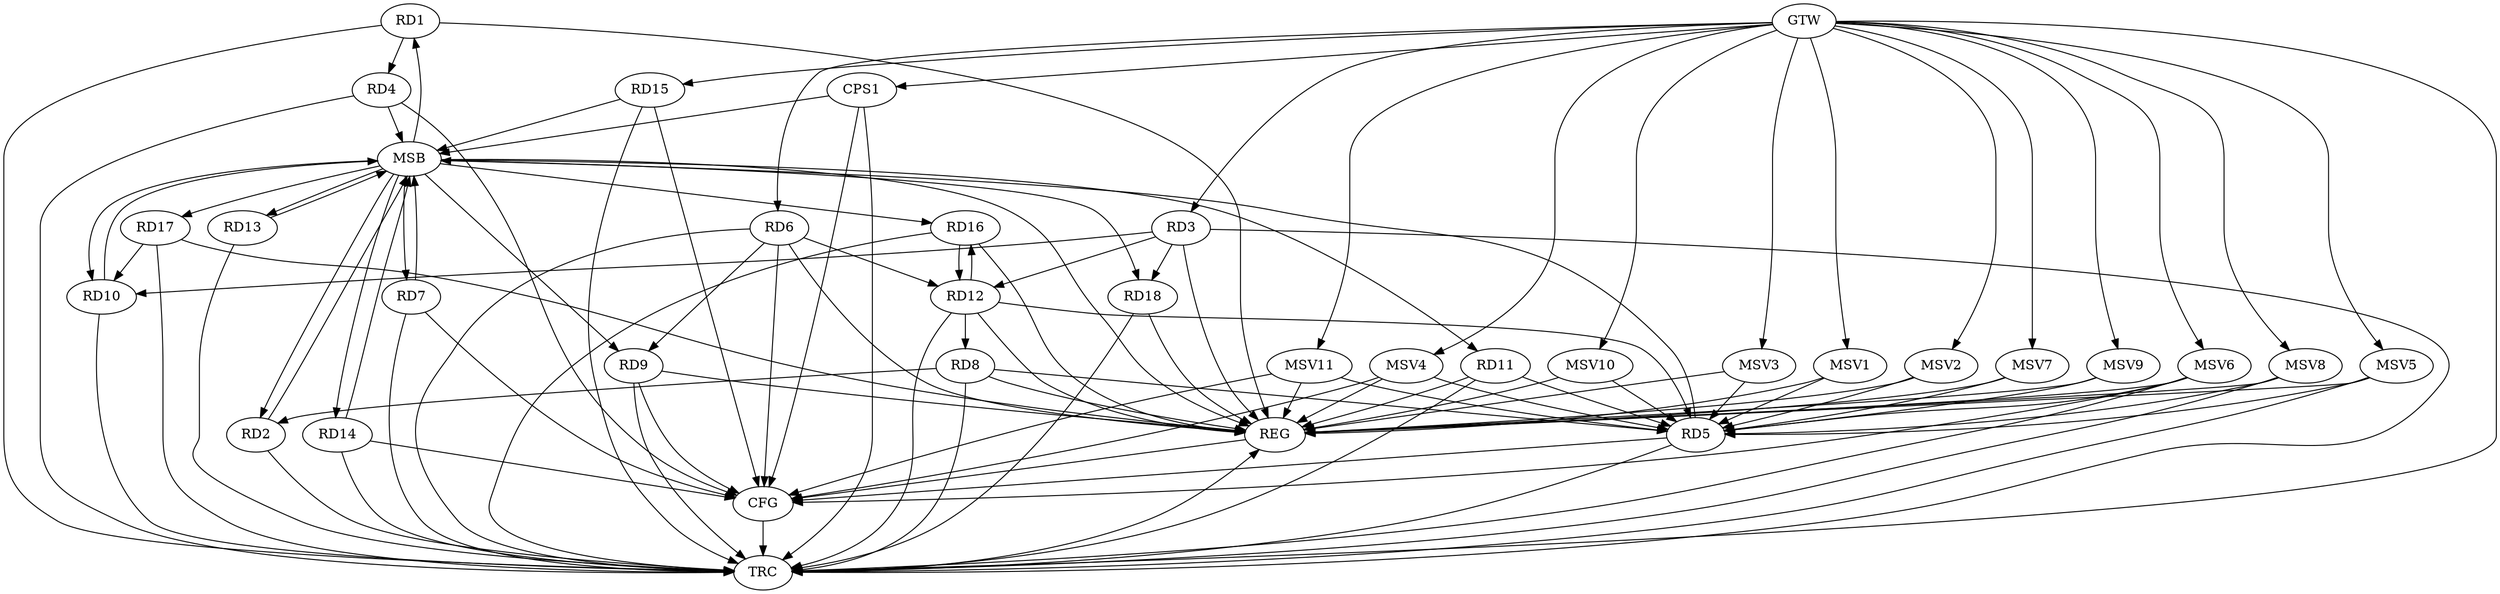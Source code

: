 strict digraph G {
  RD1 [ label="RD1" ];
  RD2 [ label="RD2" ];
  RD3 [ label="RD3" ];
  RD4 [ label="RD4" ];
  RD5 [ label="RD5" ];
  RD6 [ label="RD6" ];
  RD7 [ label="RD7" ];
  RD8 [ label="RD8" ];
  RD9 [ label="RD9" ];
  RD10 [ label="RD10" ];
  RD11 [ label="RD11" ];
  RD12 [ label="RD12" ];
  RD13 [ label="RD13" ];
  RD14 [ label="RD14" ];
  RD15 [ label="RD15" ];
  RD16 [ label="RD16" ];
  RD17 [ label="RD17" ];
  RD18 [ label="RD18" ];
  CPS1 [ label="CPS1" ];
  GTW [ label="GTW" ];
  REG [ label="REG" ];
  MSB [ label="MSB" ];
  CFG [ label="CFG" ];
  TRC [ label="TRC" ];
  MSV1 [ label="MSV1" ];
  MSV2 [ label="MSV2" ];
  MSV3 [ label="MSV3" ];
  MSV4 [ label="MSV4" ];
  MSV5 [ label="MSV5" ];
  MSV6 [ label="MSV6" ];
  MSV7 [ label="MSV7" ];
  MSV8 [ label="MSV8" ];
  MSV9 [ label="MSV9" ];
  MSV10 [ label="MSV10" ];
  MSV11 [ label="MSV11" ];
  RD1 -> RD4;
  RD8 -> RD2;
  RD3 -> RD10;
  RD3 -> RD12;
  RD3 -> RD18;
  RD8 -> RD5;
  RD11 -> RD5;
  RD12 -> RD5;
  RD6 -> RD9;
  RD6 -> RD12;
  RD12 -> RD8;
  RD17 -> RD10;
  RD12 -> RD16;
  RD16 -> RD12;
  GTW -> RD3;
  GTW -> RD6;
  GTW -> RD15;
  GTW -> CPS1;
  RD1 -> REG;
  RD3 -> REG;
  RD6 -> REG;
  RD8 -> REG;
  RD9 -> REG;
  RD11 -> REG;
  RD12 -> REG;
  RD16 -> REG;
  RD17 -> REG;
  RD18 -> REG;
  RD2 -> MSB;
  MSB -> RD10;
  MSB -> REG;
  RD4 -> MSB;
  MSB -> RD7;
  MSB -> RD17;
  RD5 -> MSB;
  MSB -> RD13;
  MSB -> RD14;
  RD7 -> MSB;
  MSB -> RD16;
  RD10 -> MSB;
  MSB -> RD9;
  RD13 -> MSB;
  MSB -> RD1;
  MSB -> RD2;
  MSB -> RD18;
  RD14 -> MSB;
  RD15 -> MSB;
  CPS1 -> MSB;
  MSB -> RD11;
  RD15 -> CFG;
  RD14 -> CFG;
  RD4 -> CFG;
  RD7 -> CFG;
  CPS1 -> CFG;
  RD5 -> CFG;
  RD9 -> CFG;
  RD6 -> CFG;
  REG -> CFG;
  RD1 -> TRC;
  RD2 -> TRC;
  RD3 -> TRC;
  RD4 -> TRC;
  RD5 -> TRC;
  RD6 -> TRC;
  RD7 -> TRC;
  RD8 -> TRC;
  RD9 -> TRC;
  RD10 -> TRC;
  RD11 -> TRC;
  RD12 -> TRC;
  RD13 -> TRC;
  RD14 -> TRC;
  RD15 -> TRC;
  RD16 -> TRC;
  RD17 -> TRC;
  RD18 -> TRC;
  CPS1 -> TRC;
  GTW -> TRC;
  CFG -> TRC;
  TRC -> REG;
  MSV1 -> RD5;
  GTW -> MSV1;
  MSV1 -> REG;
  MSV2 -> RD5;
  MSV3 -> RD5;
  GTW -> MSV2;
  MSV2 -> REG;
  GTW -> MSV3;
  MSV3 -> REG;
  MSV4 -> RD5;
  MSV5 -> RD5;
  GTW -> MSV4;
  MSV4 -> REG;
  MSV4 -> CFG;
  GTW -> MSV5;
  MSV5 -> REG;
  MSV5 -> TRC;
  MSV6 -> RD5;
  MSV7 -> RD5;
  GTW -> MSV6;
  MSV6 -> REG;
  MSV6 -> TRC;
  MSV6 -> CFG;
  GTW -> MSV7;
  MSV7 -> REG;
  MSV8 -> RD5;
  MSV9 -> RD5;
  GTW -> MSV8;
  MSV8 -> REG;
  MSV8 -> TRC;
  GTW -> MSV9;
  MSV9 -> REG;
  MSV10 -> RD5;
  GTW -> MSV10;
  MSV10 -> REG;
  MSV11 -> RD5;
  GTW -> MSV11;
  MSV11 -> REG;
  MSV11 -> CFG;
}
